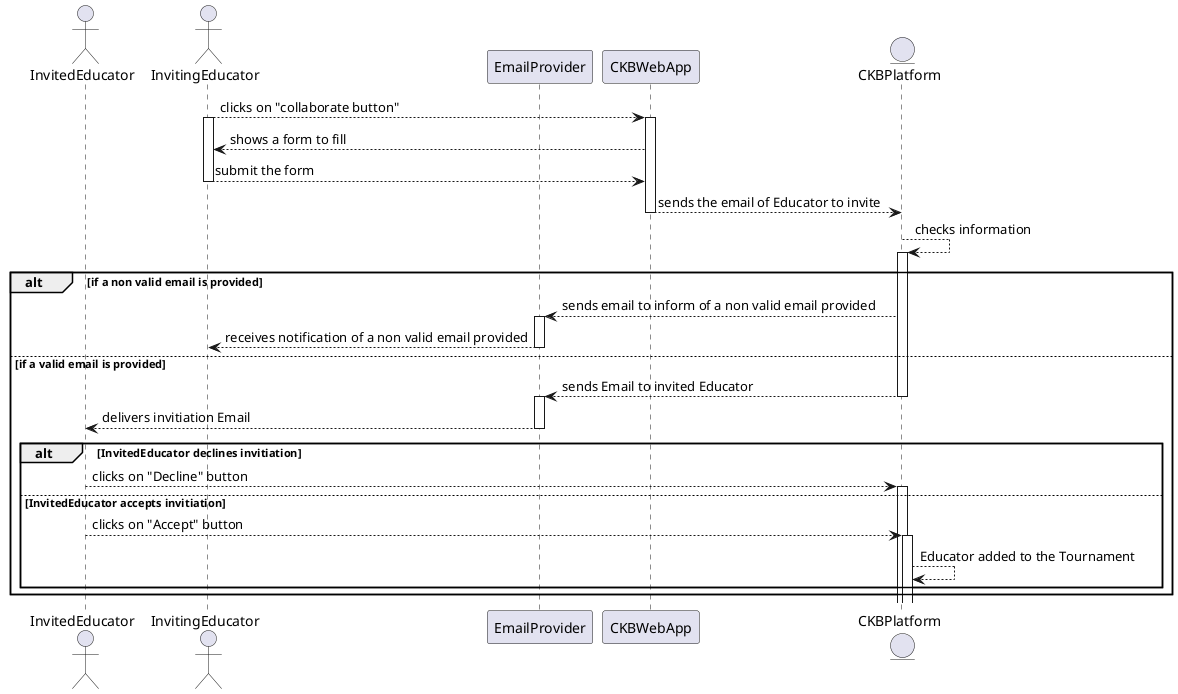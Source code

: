@startuml
actor InvitedEducator as UB
actor InvitingEducator as UA
participant EmailProvider as E
participant CKBWebApp as A
entity CKBPlatform as P

UA--->A: clicks on "collaborate button"
activate UA
activate A
UA<---A: shows a form to fill 
UA--->A: submit the form
deactivate UA
A---->P: sends the email of Educator to invite
deactivate A
 P-->P: checks information
alt if a non valid email is provided
    activate P
    P-->E: sends email to inform of a non valid email provided
    activate E
    E-->UA: receives notification of a non valid email provided
    deactivate E
else if a valid email is provided
P---->E: sends Email to invited Educator
deactivate P
activate E
E---->UB: delivers invitiation Email
deactivate E
alt InvitedEducator declines invitiation
    UB--->P: clicks on "Decline" button
    activate P
else InvitedEducator accepts invitiation
    UB--->P: clicks on "Accept" button
    activate P
    P--->P: Educator added to the Tournament
end 
end 
@enduml